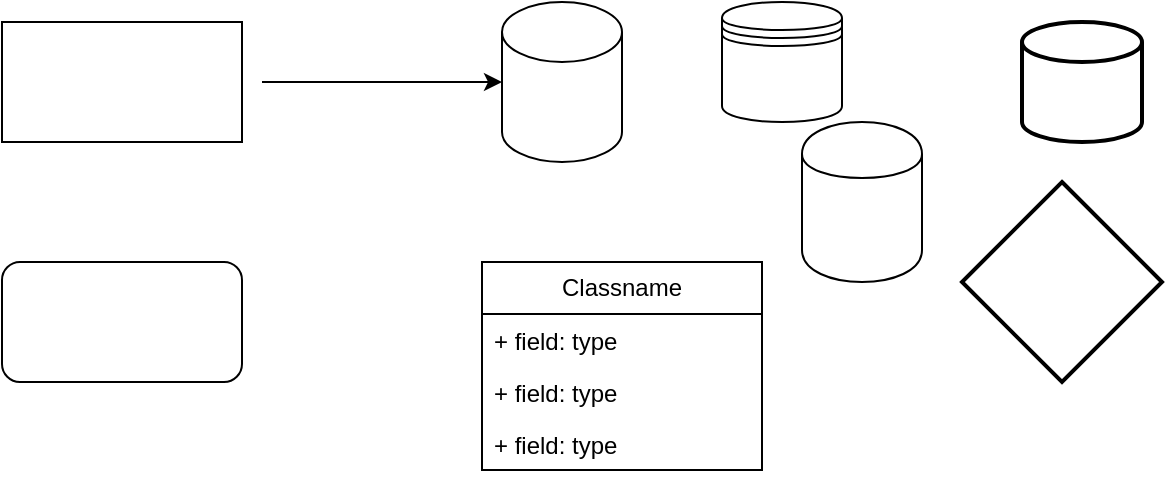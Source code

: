 <mxfile version="24.7.17">
  <diagram name="Page-1" id="rQOhV5R76l9Rj1TrfUhK">
    <mxGraphModel dx="872" dy="469" grid="1" gridSize="10" guides="1" tooltips="1" connect="1" arrows="1" fold="1" page="1" pageScale="1" pageWidth="827" pageHeight="1169" math="0" shadow="0">
      <root>
        <mxCell id="0" />
        <mxCell id="1" parent="0" />
        <mxCell id="I9IoJiScUqRrMrlvec9v-1" value="" style="rounded=0;whiteSpace=wrap;html=1;" vertex="1" parent="1">
          <mxGeometry x="150" y="713" width="120" height="60" as="geometry" />
        </mxCell>
        <mxCell id="I9IoJiScUqRrMrlvec9v-2" value="" style="rounded=1;whiteSpace=wrap;html=1;" vertex="1" parent="1">
          <mxGeometry x="150" y="833" width="120" height="60" as="geometry" />
        </mxCell>
        <mxCell id="I9IoJiScUqRrMrlvec9v-3" value="" style="shape=cylinder3;whiteSpace=wrap;html=1;boundedLbl=1;backgroundOutline=1;size=15;" vertex="1" parent="1">
          <mxGeometry x="400" y="703" width="60" height="80" as="geometry" />
        </mxCell>
        <mxCell id="I9IoJiScUqRrMrlvec9v-4" value="" style="endArrow=classic;html=1;rounded=0;entryX=0;entryY=0.5;entryDx=0;entryDy=0;entryPerimeter=0;" edge="1" parent="1" target="I9IoJiScUqRrMrlvec9v-3">
          <mxGeometry width="50" height="50" relative="1" as="geometry">
            <mxPoint x="280" y="743" as="sourcePoint" />
            <mxPoint x="400" y="733" as="targetPoint" />
          </mxGeometry>
        </mxCell>
        <mxCell id="I9IoJiScUqRrMrlvec9v-5" value="" style="shape=datastore;whiteSpace=wrap;html=1;" vertex="1" parent="1">
          <mxGeometry x="510" y="703" width="60" height="60" as="geometry" />
        </mxCell>
        <mxCell id="I9IoJiScUqRrMrlvec9v-6" value="" style="strokeWidth=2;html=1;shape=mxgraph.flowchart.database;whiteSpace=wrap;" vertex="1" parent="1">
          <mxGeometry x="660" y="713" width="60" height="60" as="geometry" />
        </mxCell>
        <mxCell id="I9IoJiScUqRrMrlvec9v-7" value="" style="strokeWidth=2;html=1;shape=mxgraph.flowchart.decision;whiteSpace=wrap;" vertex="1" parent="1">
          <mxGeometry x="630" y="793" width="100" height="100" as="geometry" />
        </mxCell>
        <mxCell id="I9IoJiScUqRrMrlvec9v-8" value="Classname" style="swimlane;fontStyle=0;childLayout=stackLayout;horizontal=1;startSize=26;fillColor=none;horizontalStack=0;resizeParent=1;resizeParentMax=0;resizeLast=0;collapsible=1;marginBottom=0;whiteSpace=wrap;html=1;" vertex="1" parent="1">
          <mxGeometry x="390" y="833" width="140" height="104" as="geometry" />
        </mxCell>
        <mxCell id="I9IoJiScUqRrMrlvec9v-9" value="+ field: type" style="text;strokeColor=none;fillColor=none;align=left;verticalAlign=top;spacingLeft=4;spacingRight=4;overflow=hidden;rotatable=0;points=[[0,0.5],[1,0.5]];portConstraint=eastwest;whiteSpace=wrap;html=1;" vertex="1" parent="I9IoJiScUqRrMrlvec9v-8">
          <mxGeometry y="26" width="140" height="26" as="geometry" />
        </mxCell>
        <mxCell id="I9IoJiScUqRrMrlvec9v-10" value="+ field: type" style="text;strokeColor=none;fillColor=none;align=left;verticalAlign=top;spacingLeft=4;spacingRight=4;overflow=hidden;rotatable=0;points=[[0,0.5],[1,0.5]];portConstraint=eastwest;whiteSpace=wrap;html=1;" vertex="1" parent="I9IoJiScUqRrMrlvec9v-8">
          <mxGeometry y="52" width="140" height="26" as="geometry" />
        </mxCell>
        <mxCell id="I9IoJiScUqRrMrlvec9v-11" value="+ field: type" style="text;strokeColor=none;fillColor=none;align=left;verticalAlign=top;spacingLeft=4;spacingRight=4;overflow=hidden;rotatable=0;points=[[0,0.5],[1,0.5]];portConstraint=eastwest;whiteSpace=wrap;html=1;" vertex="1" parent="I9IoJiScUqRrMrlvec9v-8">
          <mxGeometry y="78" width="140" height="26" as="geometry" />
        </mxCell>
        <mxCell id="I9IoJiScUqRrMrlvec9v-12" value="" style="shape=cylinder;whiteSpace=wrap;html=1;boundedLbl=1;backgroundOutline=1;" vertex="1" parent="1">
          <mxGeometry x="550" y="763" width="60" height="80" as="geometry" />
        </mxCell>
      </root>
    </mxGraphModel>
  </diagram>
</mxfile>
